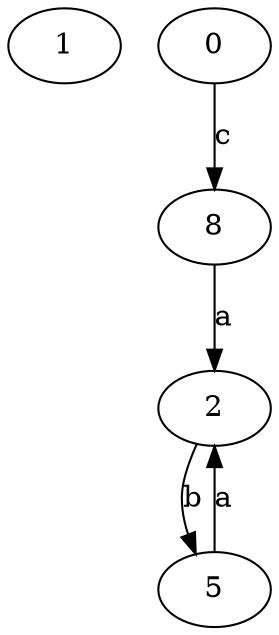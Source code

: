 strict digraph  {
1;
2;
0;
5;
8;
2 -> 5  [label=b];
0 -> 8  [label=c];
5 -> 2  [label=a];
8 -> 2  [label=a];
}

